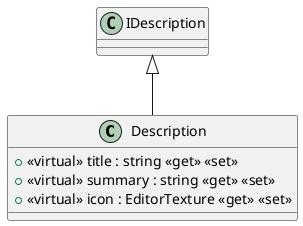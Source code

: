 @startuml
class Description {
    + <<virtual>> title : string <<get>> <<set>>
    + <<virtual>> summary : string <<get>> <<set>>
    + <<virtual>> icon : EditorTexture <<get>> <<set>>
}
IDescription <|-- Description
@enduml
